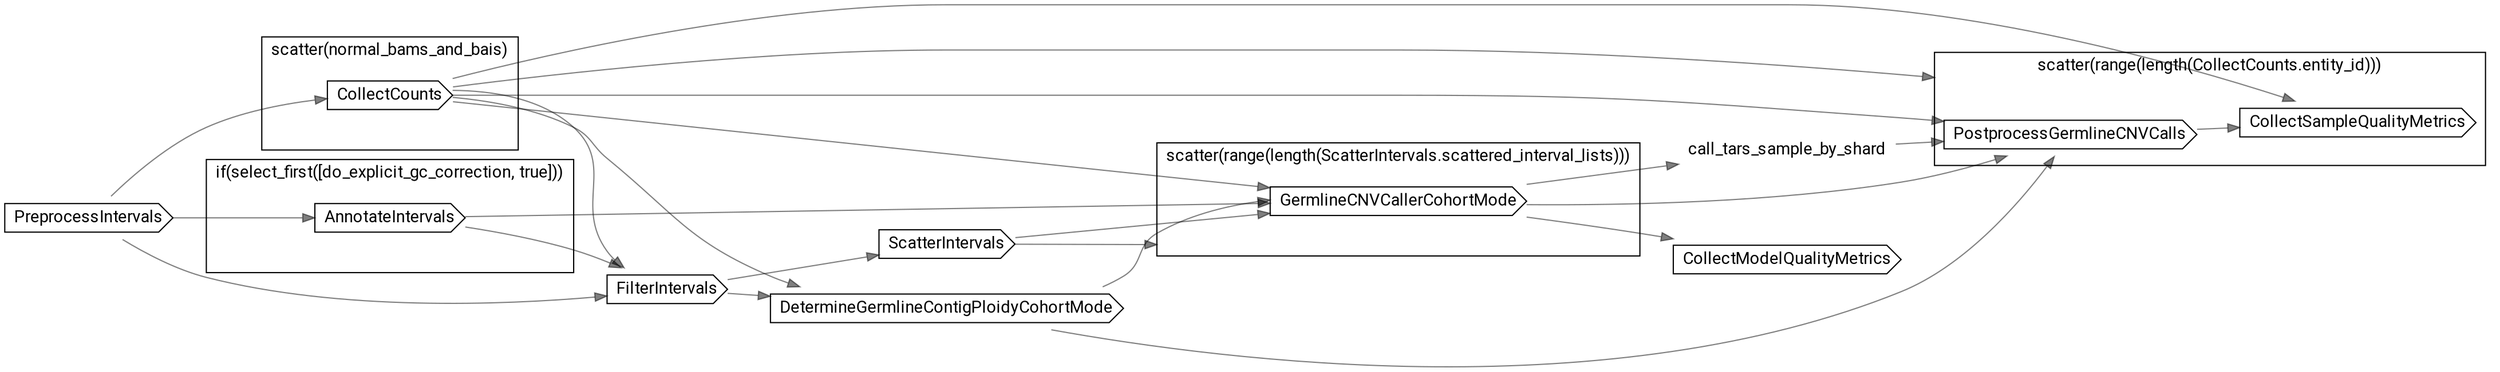 // LRCNVs
digraph {
	compound=true rankdir=LR
	node [fontname=Roboto]
	edge [color="#00000080"]
	"call-PreprocessIntervals" [label=PreprocessIntervals shape=cds]
	subgraph "cluster-if-L176C5" {
		fontname=Roboto label="if(select_first([do_explicit_gc_correction, true]))" rank=same
		"call-AnnotateIntervals" [label=AnnotateIntervals shape=cds]
		"if-L176C5" [label="" height=0 margin=0 style=invis width=0]
	}
	subgraph "cluster-scatter-L195C5-normal_bam_and_bai" {
		fontname=Roboto label="scatter(normal_bams_and_bais)" rank=same
		"call-CollectCounts" [label=CollectCounts shape=cds]
		"scatter-L195C5-normal_bam_and_bai" [label="" height=0 margin=0 style=invis width=0]
	}
	"call-FilterIntervals" [label=FilterIntervals shape=cds]
	"call-DetermineGermlineContigPloidyCohortMode" [label=DetermineGermlineContigPloidyCohortMode shape=cds]
	"call-ScatterIntervals" [label=ScatterIntervals shape=cds]
	subgraph "cluster-scatter-L261C5-scatter_index" {
		fontname=Roboto label="scatter(range(length(ScatterIntervals.scattered_interval_lists)))" rank=same
		"call-GermlineCNVCallerCohortMode" [label=GermlineCNVCallerCohortMode shape=cds]
		"scatter-L261C5-scatter_index" [label="" height=0 margin=0 style=invis width=0]
	}
	"decl-call_tars_sample_by_shard" [label=call_tars_sample_by_shard shape=plaintext]
	subgraph "cluster-scatter-L317C5-sample_index" {
		fontname=Roboto label="scatter(range(length(CollectCounts.entity_id)))" rank=same
		"call-PostprocessGermlineCNVCalls" [label=PostprocessGermlineCNVCalls shape=cds]
		"call-CollectSampleQualityMetrics" [label=CollectSampleQualityMetrics shape=cds]
		"scatter-L317C5-sample_index" [label="" height=0 margin=0 style=invis width=0]
	}
	"call-CollectModelQualityMetrics" [label=CollectModelQualityMetrics shape=cds]
	"call-PreprocessIntervals" -> "call-AnnotateIntervals"
	"call-PreprocessIntervals" -> "call-CollectCounts"
	"call-PreprocessIntervals" -> "call-FilterIntervals"
	"call-AnnotateIntervals" -> "call-FilterIntervals"
	"call-CollectCounts" -> "call-FilterIntervals"
	"call-CollectCounts" -> "call-DetermineGermlineContigPloidyCohortMode"
	"call-FilterIntervals" -> "call-DetermineGermlineContigPloidyCohortMode"
	"call-FilterIntervals" -> "call-ScatterIntervals"
	"call-ScatterIntervals" -> "scatter-L261C5-scatter_index" [lhead="cluster-scatter-L261C5-scatter_index"]
	"call-ScatterIntervals" -> "call-GermlineCNVCallerCohortMode"
	"call-AnnotateIntervals" -> "call-GermlineCNVCallerCohortMode"
	"call-CollectCounts" -> "call-GermlineCNVCallerCohortMode"
	"call-DetermineGermlineContigPloidyCohortMode" -> "call-GermlineCNVCallerCohortMode"
	"call-GermlineCNVCallerCohortMode" -> "decl-call_tars_sample_by_shard"
	"call-CollectCounts" -> "scatter-L317C5-sample_index" [lhead="cluster-scatter-L317C5-sample_index"]
	"call-CollectCounts" -> "call-PostprocessGermlineCNVCalls"
	"call-GermlineCNVCallerCohortMode" -> "call-PostprocessGermlineCNVCalls"
	"call-DetermineGermlineContigPloidyCohortMode" -> "call-PostprocessGermlineCNVCalls"
	"decl-call_tars_sample_by_shard" -> "call-PostprocessGermlineCNVCalls"
	"call-CollectCounts" -> "call-CollectSampleQualityMetrics"
	"call-PostprocessGermlineCNVCalls" -> "call-CollectSampleQualityMetrics"
	"call-GermlineCNVCallerCohortMode" -> "call-CollectModelQualityMetrics"
}
